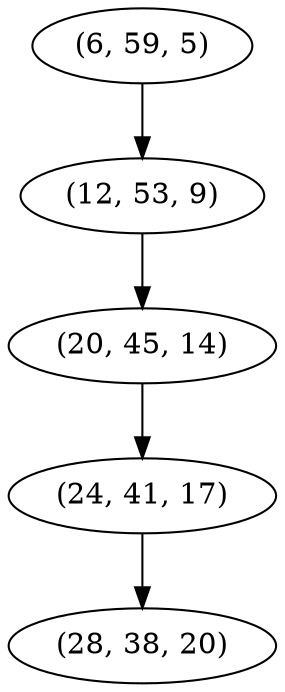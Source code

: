 digraph tree {
    "(6, 59, 5)";
    "(12, 53, 9)";
    "(20, 45, 14)";
    "(24, 41, 17)";
    "(28, 38, 20)";
    "(6, 59, 5)" -> "(12, 53, 9)";
    "(12, 53, 9)" -> "(20, 45, 14)";
    "(20, 45, 14)" -> "(24, 41, 17)";
    "(24, 41, 17)" -> "(28, 38, 20)";
}
